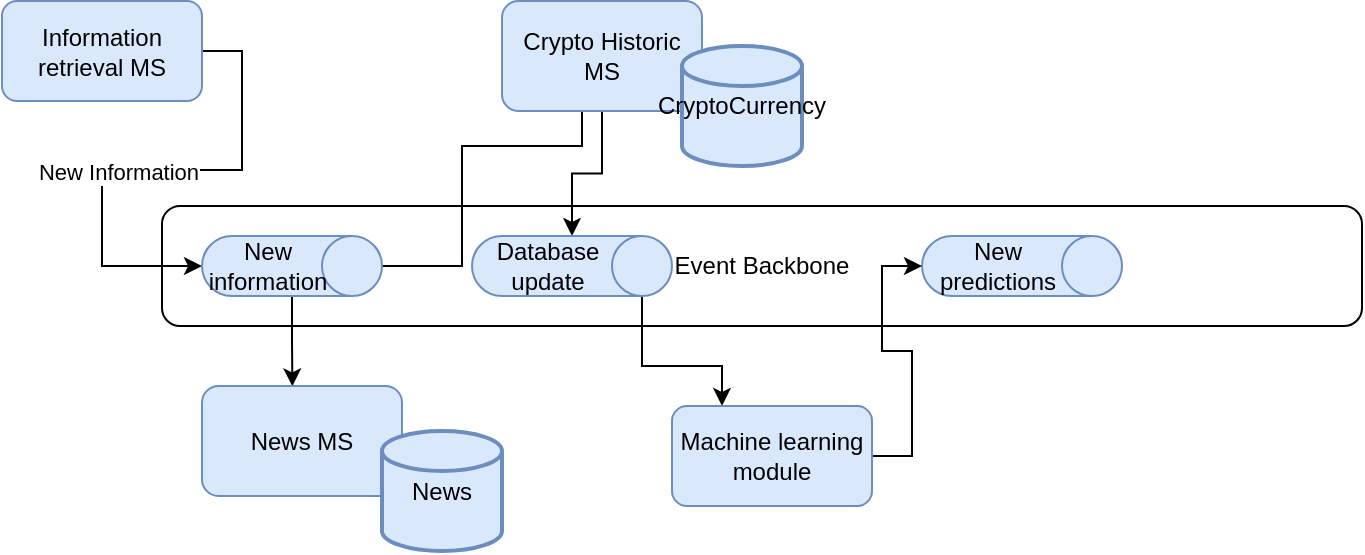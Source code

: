 <mxfile version="14.8.0" type="device"><diagram id="_oy75EZ3okJVNfBzMcFG" name="Page-1"><mxGraphModel dx="1422" dy="734" grid="1" gridSize="10" guides="1" tooltips="1" connect="1" arrows="1" fold="1" page="1" pageScale="1" pageWidth="827" pageHeight="1169" math="0" shadow="0"><root><mxCell id="0"/><mxCell id="1" parent="0"/><mxCell id="-QWftboMiEFhpO0fQ3Kx-1" value="Event Backbone" style="rounded=1;whiteSpace=wrap;html=1;" vertex="1" parent="1"><mxGeometry x="110" y="240" width="600" height="60" as="geometry"/></mxCell><mxCell id="-QWftboMiEFhpO0fQ3Kx-11" style="edgeStyle=orthogonalEdgeStyle;rounded=0;orthogonalLoop=1;jettySize=auto;html=1;entryX=0.5;entryY=1;entryDx=0;entryDy=0;entryPerimeter=0;" edge="1" parent="1" source="-QWftboMiEFhpO0fQ3Kx-5" target="-QWftboMiEFhpO0fQ3Kx-10"><mxGeometry relative="1" as="geometry"><Array as="points"><mxPoint x="150" y="162"/><mxPoint x="150" y="222"/><mxPoint x="80" y="222"/><mxPoint x="80" y="270"/></Array></mxGeometry></mxCell><mxCell id="-QWftboMiEFhpO0fQ3Kx-16" value="New Information" style="edgeLabel;html=1;align=center;verticalAlign=middle;resizable=0;points=[];" vertex="1" connectable="0" parent="-QWftboMiEFhpO0fQ3Kx-11"><mxGeometry x="0.143" y="1" relative="1" as="geometry"><mxPoint as="offset"/></mxGeometry></mxCell><mxCell id="-QWftboMiEFhpO0fQ3Kx-5" value="Information retrieval MS" style="rounded=1;whiteSpace=wrap;html=1;fillColor=#dae8fc;strokeColor=#6c8ebf;" vertex="1" parent="1"><mxGeometry x="30" y="137.5" width="100" height="50" as="geometry"/></mxCell><mxCell id="-QWftboMiEFhpO0fQ3Kx-13" style="edgeStyle=orthogonalEdgeStyle;rounded=0;orthogonalLoop=1;jettySize=auto;html=1;exitX=0.5;exitY=0;exitDx=0;exitDy=0;exitPerimeter=0;entryX=0;entryY=0.5;entryDx=0;entryDy=0;" edge="1" parent="1" source="-QWftboMiEFhpO0fQ3Kx-10" target="-QWftboMiEFhpO0fQ3Kx-12"><mxGeometry relative="1" as="geometry"><Array as="points"><mxPoint x="260" y="270"/><mxPoint x="260" y="210"/><mxPoint x="320" y="210"/><mxPoint x="320" y="165"/></Array></mxGeometry></mxCell><mxCell id="-QWftboMiEFhpO0fQ3Kx-39" style="edgeStyle=orthogonalEdgeStyle;rounded=0;orthogonalLoop=1;jettySize=auto;html=1;exitX=1;exitY=0.5;exitDx=0;exitDy=0;exitPerimeter=0;entryX=0.452;entryY=0.003;entryDx=0;entryDy=0;entryPerimeter=0;strokeColor=#000000;" edge="1" parent="1" source="-QWftboMiEFhpO0fQ3Kx-10" target="-QWftboMiEFhpO0fQ3Kx-37"><mxGeometry relative="1" as="geometry"/></mxCell><mxCell id="-QWftboMiEFhpO0fQ3Kx-10" value="New information" style="shape=cylinder3;whiteSpace=wrap;html=1;boundedLbl=1;backgroundOutline=1;size=15;rounded=1;direction=south;fillColor=#dae8fc;strokeColor=#6c8ebf;" vertex="1" parent="1"><mxGeometry x="130" y="255" width="90" height="30" as="geometry"/></mxCell><mxCell id="-QWftboMiEFhpO0fQ3Kx-33" style="edgeStyle=orthogonalEdgeStyle;rounded=0;orthogonalLoop=1;jettySize=auto;html=1;exitX=0.5;exitY=1;exitDx=0;exitDy=0;entryX=0;entryY=0.5;entryDx=0;entryDy=0;entryPerimeter=0;strokeColor=#000000;" edge="1" parent="1" source="-QWftboMiEFhpO0fQ3Kx-12" target="-QWftboMiEFhpO0fQ3Kx-23"><mxGeometry relative="1" as="geometry"/></mxCell><mxCell id="-QWftboMiEFhpO0fQ3Kx-12" value="Crypto Historic MS" style="rounded=1;whiteSpace=wrap;html=1;fillColor=#dae8fc;strokeColor=#6c8ebf;" vertex="1" parent="1"><mxGeometry x="280" y="137.5" width="100" height="55" as="geometry"/></mxCell><mxCell id="-QWftboMiEFhpO0fQ3Kx-14" value="CryptoCurrency" style="strokeWidth=2;html=1;shape=mxgraph.flowchart.database;whiteSpace=wrap;rounded=1;fillColor=#dae8fc;strokeColor=#6c8ebf;" vertex="1" parent="1"><mxGeometry x="370" y="160" width="60" height="60" as="geometry"/></mxCell><mxCell id="-QWftboMiEFhpO0fQ3Kx-15" value="New predictions" style="shape=cylinder3;whiteSpace=wrap;html=1;boundedLbl=1;backgroundOutline=1;size=15;rounded=1;direction=south;fillColor=#dae8fc;strokeColor=#6c8ebf;" vertex="1" parent="1"><mxGeometry x="490" y="255" width="100" height="30" as="geometry"/></mxCell><mxCell id="-QWftboMiEFhpO0fQ3Kx-29" style="edgeStyle=orthogonalEdgeStyle;rounded=0;orthogonalLoop=1;jettySize=auto;html=1;exitX=0.5;exitY=0;exitDx=0;exitDy=0;exitPerimeter=0;entryX=0.25;entryY=0;entryDx=0;entryDy=0;strokeColor=#000000;" edge="1" parent="1" source="-QWftboMiEFhpO0fQ3Kx-23" target="-QWftboMiEFhpO0fQ3Kx-27"><mxGeometry relative="1" as="geometry"><Array as="points"><mxPoint x="350" y="320"/><mxPoint x="390" y="320"/></Array></mxGeometry></mxCell><mxCell id="-QWftboMiEFhpO0fQ3Kx-23" value="Database update" style="shape=cylinder3;whiteSpace=wrap;html=1;boundedLbl=1;backgroundOutline=1;size=15;rounded=1;direction=south;fillColor=#dae8fc;strokeColor=#6c8ebf;" vertex="1" parent="1"><mxGeometry x="265" y="255" width="100" height="30" as="geometry"/></mxCell><mxCell id="-QWftboMiEFhpO0fQ3Kx-35" style="edgeStyle=orthogonalEdgeStyle;rounded=0;orthogonalLoop=1;jettySize=auto;html=1;exitX=1;exitY=0.5;exitDx=0;exitDy=0;entryX=0.5;entryY=1;entryDx=0;entryDy=0;entryPerimeter=0;strokeColor=#000000;" edge="1" parent="1" source="-QWftboMiEFhpO0fQ3Kx-27" target="-QWftboMiEFhpO0fQ3Kx-15"><mxGeometry relative="1" as="geometry"/></mxCell><mxCell id="-QWftboMiEFhpO0fQ3Kx-27" value="Machine learning module" style="rounded=1;whiteSpace=wrap;html=1;fillColor=#dae8fc;strokeColor=#6c8ebf;" vertex="1" parent="1"><mxGeometry x="365" y="340" width="100" height="50" as="geometry"/></mxCell><mxCell id="-QWftboMiEFhpO0fQ3Kx-37" value="News MS" style="rounded=1;whiteSpace=wrap;html=1;fillColor=#dae8fc;strokeColor=#6c8ebf;" vertex="1" parent="1"><mxGeometry x="130" y="330" width="100" height="55" as="geometry"/></mxCell><mxCell id="-QWftboMiEFhpO0fQ3Kx-38" value="News" style="strokeWidth=2;html=1;shape=mxgraph.flowchart.database;whiteSpace=wrap;rounded=1;fillColor=#dae8fc;strokeColor=#6c8ebf;" vertex="1" parent="1"><mxGeometry x="220" y="352.5" width="60" height="60" as="geometry"/></mxCell></root></mxGraphModel></diagram></mxfile>